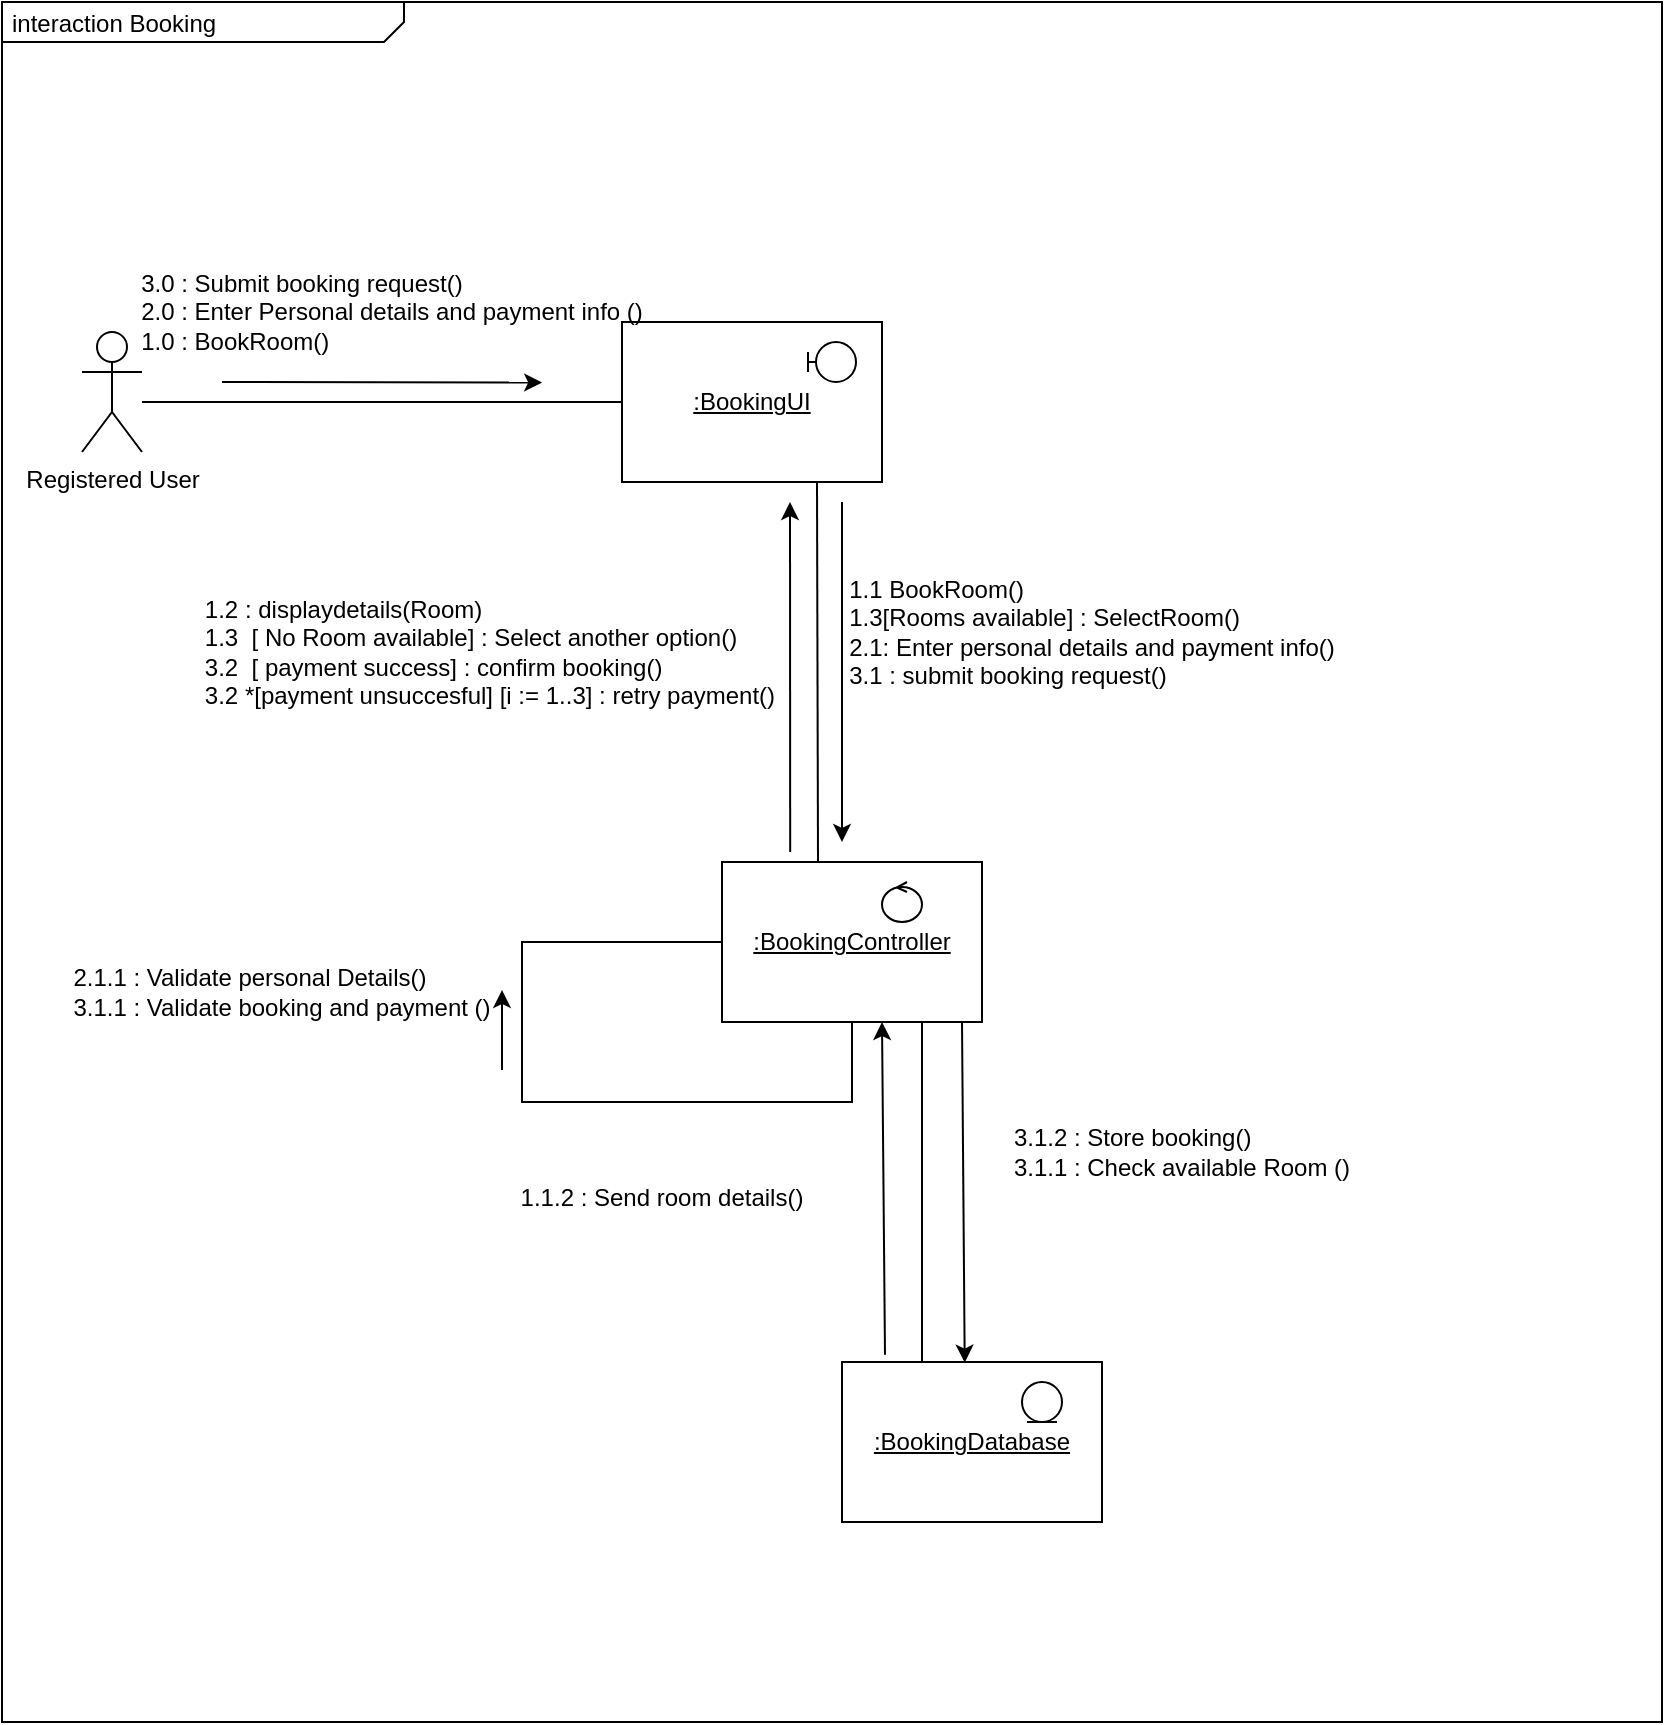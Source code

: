 <mxfile version="24.7.16">
  <diagram name="Page-1" id="X4dysmbaLa_lSgLOhSxS">
    <mxGraphModel dx="2625" dy="1393" grid="1" gridSize="10" guides="1" tooltips="1" connect="1" arrows="1" fold="1" page="1" pageScale="1" pageWidth="827" pageHeight="1169" math="0" shadow="0">
      <root>
        <mxCell id="0" />
        <mxCell id="1" parent="0" />
        <mxCell id="8jOZzJQik_tBYt7YBAOf-1" value="&lt;p style=&quot;margin:0px;margin-top:4px;margin-left:5px;text-align:left;&quot;&gt;interaction Booking&lt;/p&gt;" style="html=1;shape=mxgraph.sysml.package;overflow=fill;labelX=201;align=left;spacingLeft=5;verticalAlign=top;spacingTop=-3;" vertex="1" parent="1">
          <mxGeometry x="10" y="50" width="830" height="860" as="geometry" />
        </mxCell>
        <mxCell id="8jOZzJQik_tBYt7YBAOf-2" value="&lt;u&gt;:BookingUI&lt;/u&gt;" style="rounded=0;whiteSpace=wrap;html=1;" vertex="1" parent="1">
          <mxGeometry x="320" y="210" width="130" height="80" as="geometry" />
        </mxCell>
        <mxCell id="8jOZzJQik_tBYt7YBAOf-3" value="" style="shape=umlBoundary;whiteSpace=wrap;html=1;" vertex="1" parent="1">
          <mxGeometry x="413" y="220" width="24" height="20" as="geometry" />
        </mxCell>
        <mxCell id="8jOZzJQik_tBYt7YBAOf-4" value="" style="endArrow=classic;html=1;rounded=0;entryX=0.408;entryY=0.129;entryDx=0;entryDy=0;entryPerimeter=0;" edge="1" parent="1">
          <mxGeometry width="50" height="50" relative="1" as="geometry">
            <mxPoint x="120" y="240" as="sourcePoint" />
            <mxPoint x="280.08" y="240.29" as="targetPoint" />
          </mxGeometry>
        </mxCell>
        <mxCell id="8jOZzJQik_tBYt7YBAOf-5" value="&lt;u&gt;:BookingController&lt;/u&gt;" style="rounded=0;whiteSpace=wrap;html=1;" vertex="1" parent="1">
          <mxGeometry x="370" y="480" width="130" height="80" as="geometry" />
        </mxCell>
        <mxCell id="8jOZzJQik_tBYt7YBAOf-6" value="" style="endArrow=none;html=1;rounded=0;entryX=0.75;entryY=1;entryDx=0;entryDy=0;" edge="1" parent="1" target="8jOZzJQik_tBYt7YBAOf-2">
          <mxGeometry width="50" height="50" relative="1" as="geometry">
            <mxPoint x="418" y="480" as="sourcePoint" />
            <mxPoint x="430" y="279.41" as="targetPoint" />
          </mxGeometry>
        </mxCell>
        <mxCell id="8jOZzJQik_tBYt7YBAOf-7" value="&lt;u&gt;:BookingDatabase&lt;/u&gt;" style="rounded=0;whiteSpace=wrap;html=1;" vertex="1" parent="1">
          <mxGeometry x="430" y="730" width="130" height="80" as="geometry" />
        </mxCell>
        <mxCell id="8jOZzJQik_tBYt7YBAOf-9" value="" style="ellipse;shape=umlEntity;whiteSpace=wrap;html=1;" vertex="1" parent="1">
          <mxGeometry x="520" y="740" width="20" height="20" as="geometry" />
        </mxCell>
        <mxCell id="8jOZzJQik_tBYt7YBAOf-10" value="Registered User" style="shape=umlActor;html=1;verticalLabelPosition=bottom;verticalAlign=top;align=center;" vertex="1" parent="1">
          <mxGeometry x="50" y="215" width="30" height="60" as="geometry" />
        </mxCell>
        <mxCell id="8jOZzJQik_tBYt7YBAOf-11" value="" style="endArrow=none;html=1;rounded=0;entryX=0;entryY=0.5;entryDx=0;entryDy=0;" edge="1" parent="1" target="8jOZzJQik_tBYt7YBAOf-2">
          <mxGeometry width="50" height="50" relative="1" as="geometry">
            <mxPoint x="80" y="250" as="sourcePoint" />
            <mxPoint x="540" y="280" as="targetPoint" />
          </mxGeometry>
        </mxCell>
        <mxCell id="8jOZzJQik_tBYt7YBAOf-12" value="&lt;div style=&quot;text-align: justify;&quot;&gt;&lt;span style=&quot;background-color: initial;&quot;&gt;3.0 : Submit booking request()&lt;/span&gt;&lt;/div&gt;&lt;div style=&quot;text-align: justify;&quot;&gt;2.0 : Enter Personal details and payment info ()&lt;/div&gt;&lt;div style=&quot;text-align: justify;&quot;&gt;1.0 : BookRoom()&lt;/div&gt;" style="text;html=1;align=center;verticalAlign=middle;whiteSpace=wrap;rounded=0;" vertex="1" parent="1">
          <mxGeometry x="70" y="190" width="270" height="30" as="geometry" />
        </mxCell>
        <mxCell id="8jOZzJQik_tBYt7YBAOf-13" value="" style="endArrow=classic;html=1;rounded=0;" edge="1" parent="1">
          <mxGeometry width="50" height="50" relative="1" as="geometry">
            <mxPoint x="430" y="300" as="sourcePoint" />
            <mxPoint x="430" y="470" as="targetPoint" />
          </mxGeometry>
        </mxCell>
        <mxCell id="8jOZzJQik_tBYt7YBAOf-14" value="&lt;div style=&quot;text-align: justify;&quot;&gt;&lt;span style=&quot;background-color: initial;&quot;&gt;1.1 BookRoom()&lt;/span&gt;&lt;/div&gt;&lt;div&gt;&lt;/div&gt;&lt;div style=&quot;text-align: justify;&quot;&gt;1.3[Rooms available] : SelectRoom()&lt;/div&gt;&lt;div style=&quot;text-align: justify;&quot;&gt;2.1: Enter personal details and payment info()&lt;/div&gt;&lt;div style=&quot;text-align: justify;&quot;&gt;3.1 : submit booking request()&lt;/div&gt;" style="text;html=1;align=center;verticalAlign=middle;whiteSpace=wrap;rounded=0;" vertex="1" parent="1">
          <mxGeometry x="420" y="350" width="270" height="30" as="geometry" />
        </mxCell>
        <mxCell id="8jOZzJQik_tBYt7YBAOf-15" value="&lt;div style=&quot;text-align: justify;&quot;&gt;&lt;span style=&quot;background-color: initial;&quot;&gt;1.2 : displaydetails(Room)&lt;/span&gt;&lt;br&gt;&lt;/div&gt;&lt;div style=&quot;text-align: justify;&quot;&gt;&lt;span style=&quot;background-color: initial;&quot;&gt;1.3&amp;nbsp; [ No Room available] : Select another option()&amp;nbsp;&lt;/span&gt;&lt;/div&gt;&lt;div style=&quot;text-align: justify;&quot;&gt;&lt;span style=&quot;background-color: initial;&quot;&gt;3.2&amp;nbsp; [ payment success] : confirm booking()&lt;/span&gt;&lt;/div&gt;&lt;div style=&quot;text-align: justify;&quot;&gt;3.2 *[payment unsuccesful] [i := 1..3] : retry payment()&lt;/div&gt;&lt;div&gt;&lt;/div&gt;" style="text;html=1;align=center;verticalAlign=middle;whiteSpace=wrap;rounded=0;" vertex="1" parent="1">
          <mxGeometry x="94" y="360" width="320" height="30" as="geometry" />
        </mxCell>
        <mxCell id="8jOZzJQik_tBYt7YBAOf-16" value="" style="endArrow=classic;html=1;rounded=0;" edge="1" parent="1">
          <mxGeometry width="50" height="50" relative="1" as="geometry">
            <mxPoint x="404.091" y="475" as="sourcePoint" />
            <mxPoint x="404" y="300" as="targetPoint" />
          </mxGeometry>
        </mxCell>
        <mxCell id="8jOZzJQik_tBYt7YBAOf-17" value="" style="ellipse;shape=umlControl;whiteSpace=wrap;html=1;" vertex="1" parent="1">
          <mxGeometry x="450" y="490" width="20" height="20" as="geometry" />
        </mxCell>
        <mxCell id="8jOZzJQik_tBYt7YBAOf-20" value="&lt;div style=&quot;text-align: justify;&quot;&gt;&lt;span style=&quot;background-color: initial;&quot;&gt;2.1.1 : Validate personal Details()&lt;/span&gt;&lt;/div&gt;&lt;div style=&quot;text-align: justify;&quot;&gt;3.1.1 : Validate booking and payment ()&lt;/div&gt;" style="text;html=1;align=center;verticalAlign=middle;whiteSpace=wrap;rounded=0;" vertex="1" parent="1">
          <mxGeometry x="40" y="530" width="220" height="30" as="geometry" />
        </mxCell>
        <mxCell id="8jOZzJQik_tBYt7YBAOf-26" value="" style="endArrow=none;html=1;rounded=0;entryX=0;entryY=0.5;entryDx=0;entryDy=0;exitX=0.5;exitY=1;exitDx=0;exitDy=0;" edge="1" parent="1" source="8jOZzJQik_tBYt7YBAOf-5" target="8jOZzJQik_tBYt7YBAOf-5">
          <mxGeometry width="50" height="50" relative="1" as="geometry">
            <mxPoint x="500" y="520" as="sourcePoint" />
            <mxPoint x="550" y="470" as="targetPoint" />
            <Array as="points">
              <mxPoint x="435" y="600" />
              <mxPoint x="270" y="600" />
              <mxPoint x="270" y="520" />
            </Array>
          </mxGeometry>
        </mxCell>
        <mxCell id="8jOZzJQik_tBYt7YBAOf-27" value="" style="endArrow=classic;html=1;rounded=0;" edge="1" parent="1">
          <mxGeometry width="50" height="50" relative="1" as="geometry">
            <mxPoint x="260" y="584" as="sourcePoint" />
            <mxPoint x="260" y="544" as="targetPoint" />
          </mxGeometry>
        </mxCell>
        <mxCell id="8jOZzJQik_tBYt7YBAOf-28" value="" style="endArrow=classic;html=1;rounded=0;exitX=0.828;exitY=1.021;exitDx=0;exitDy=0;exitPerimeter=0;" edge="1" parent="1">
          <mxGeometry width="50" height="50" relative="1" as="geometry">
            <mxPoint x="490.0" y="560.0" as="sourcePoint" />
            <mxPoint x="491.36" y="730.32" as="targetPoint" />
          </mxGeometry>
        </mxCell>
        <mxCell id="8jOZzJQik_tBYt7YBAOf-30" value="" style="endArrow=none;html=1;rounded=0;entryX=0.75;entryY=1;entryDx=0;entryDy=0;" edge="1" parent="1">
          <mxGeometry width="50" height="50" relative="1" as="geometry">
            <mxPoint x="470" y="730" as="sourcePoint" />
            <mxPoint x="470" y="560" as="targetPoint" />
          </mxGeometry>
        </mxCell>
        <mxCell id="8jOZzJQik_tBYt7YBAOf-31" value="" style="endArrow=classic;html=1;rounded=0;exitX=0.25;exitY=0;exitDx=0;exitDy=0;entryX=0.7;entryY=1.046;entryDx=0;entryDy=0;entryPerimeter=0;" edge="1" parent="1">
          <mxGeometry width="50" height="50" relative="1" as="geometry">
            <mxPoint x="451.5" y="726.32" as="sourcePoint" />
            <mxPoint x="450" y="560.0" as="targetPoint" />
          </mxGeometry>
        </mxCell>
        <mxCell id="8jOZzJQik_tBYt7YBAOf-32" value="&lt;div style=&quot;text-align: justify;&quot;&gt;&lt;span style=&quot;background-color: initial;&quot;&gt;3.1.2 : Store booking()&lt;/span&gt;&lt;/div&gt;&lt;div style=&quot;text-align: justify;&quot;&gt;3.1.1 : Check available Room ()&lt;/div&gt;" style="text;html=1;align=center;verticalAlign=middle;whiteSpace=wrap;rounded=0;" vertex="1" parent="1">
          <mxGeometry x="490" y="610" width="220" height="30" as="geometry" />
        </mxCell>
        <mxCell id="8jOZzJQik_tBYt7YBAOf-33" value="&lt;div style=&quot;text-align: justify;&quot;&gt;&lt;span style=&quot;background-color: initial;&quot;&gt;1.1.2 : Send room details()&lt;/span&gt;&lt;/div&gt;&lt;div style=&quot;text-align: justify;&quot;&gt;&lt;br&gt;&lt;/div&gt;" style="text;html=1;align=center;verticalAlign=middle;whiteSpace=wrap;rounded=0;" vertex="1" parent="1">
          <mxGeometry x="230" y="640" width="220" height="30" as="geometry" />
        </mxCell>
      </root>
    </mxGraphModel>
  </diagram>
</mxfile>

